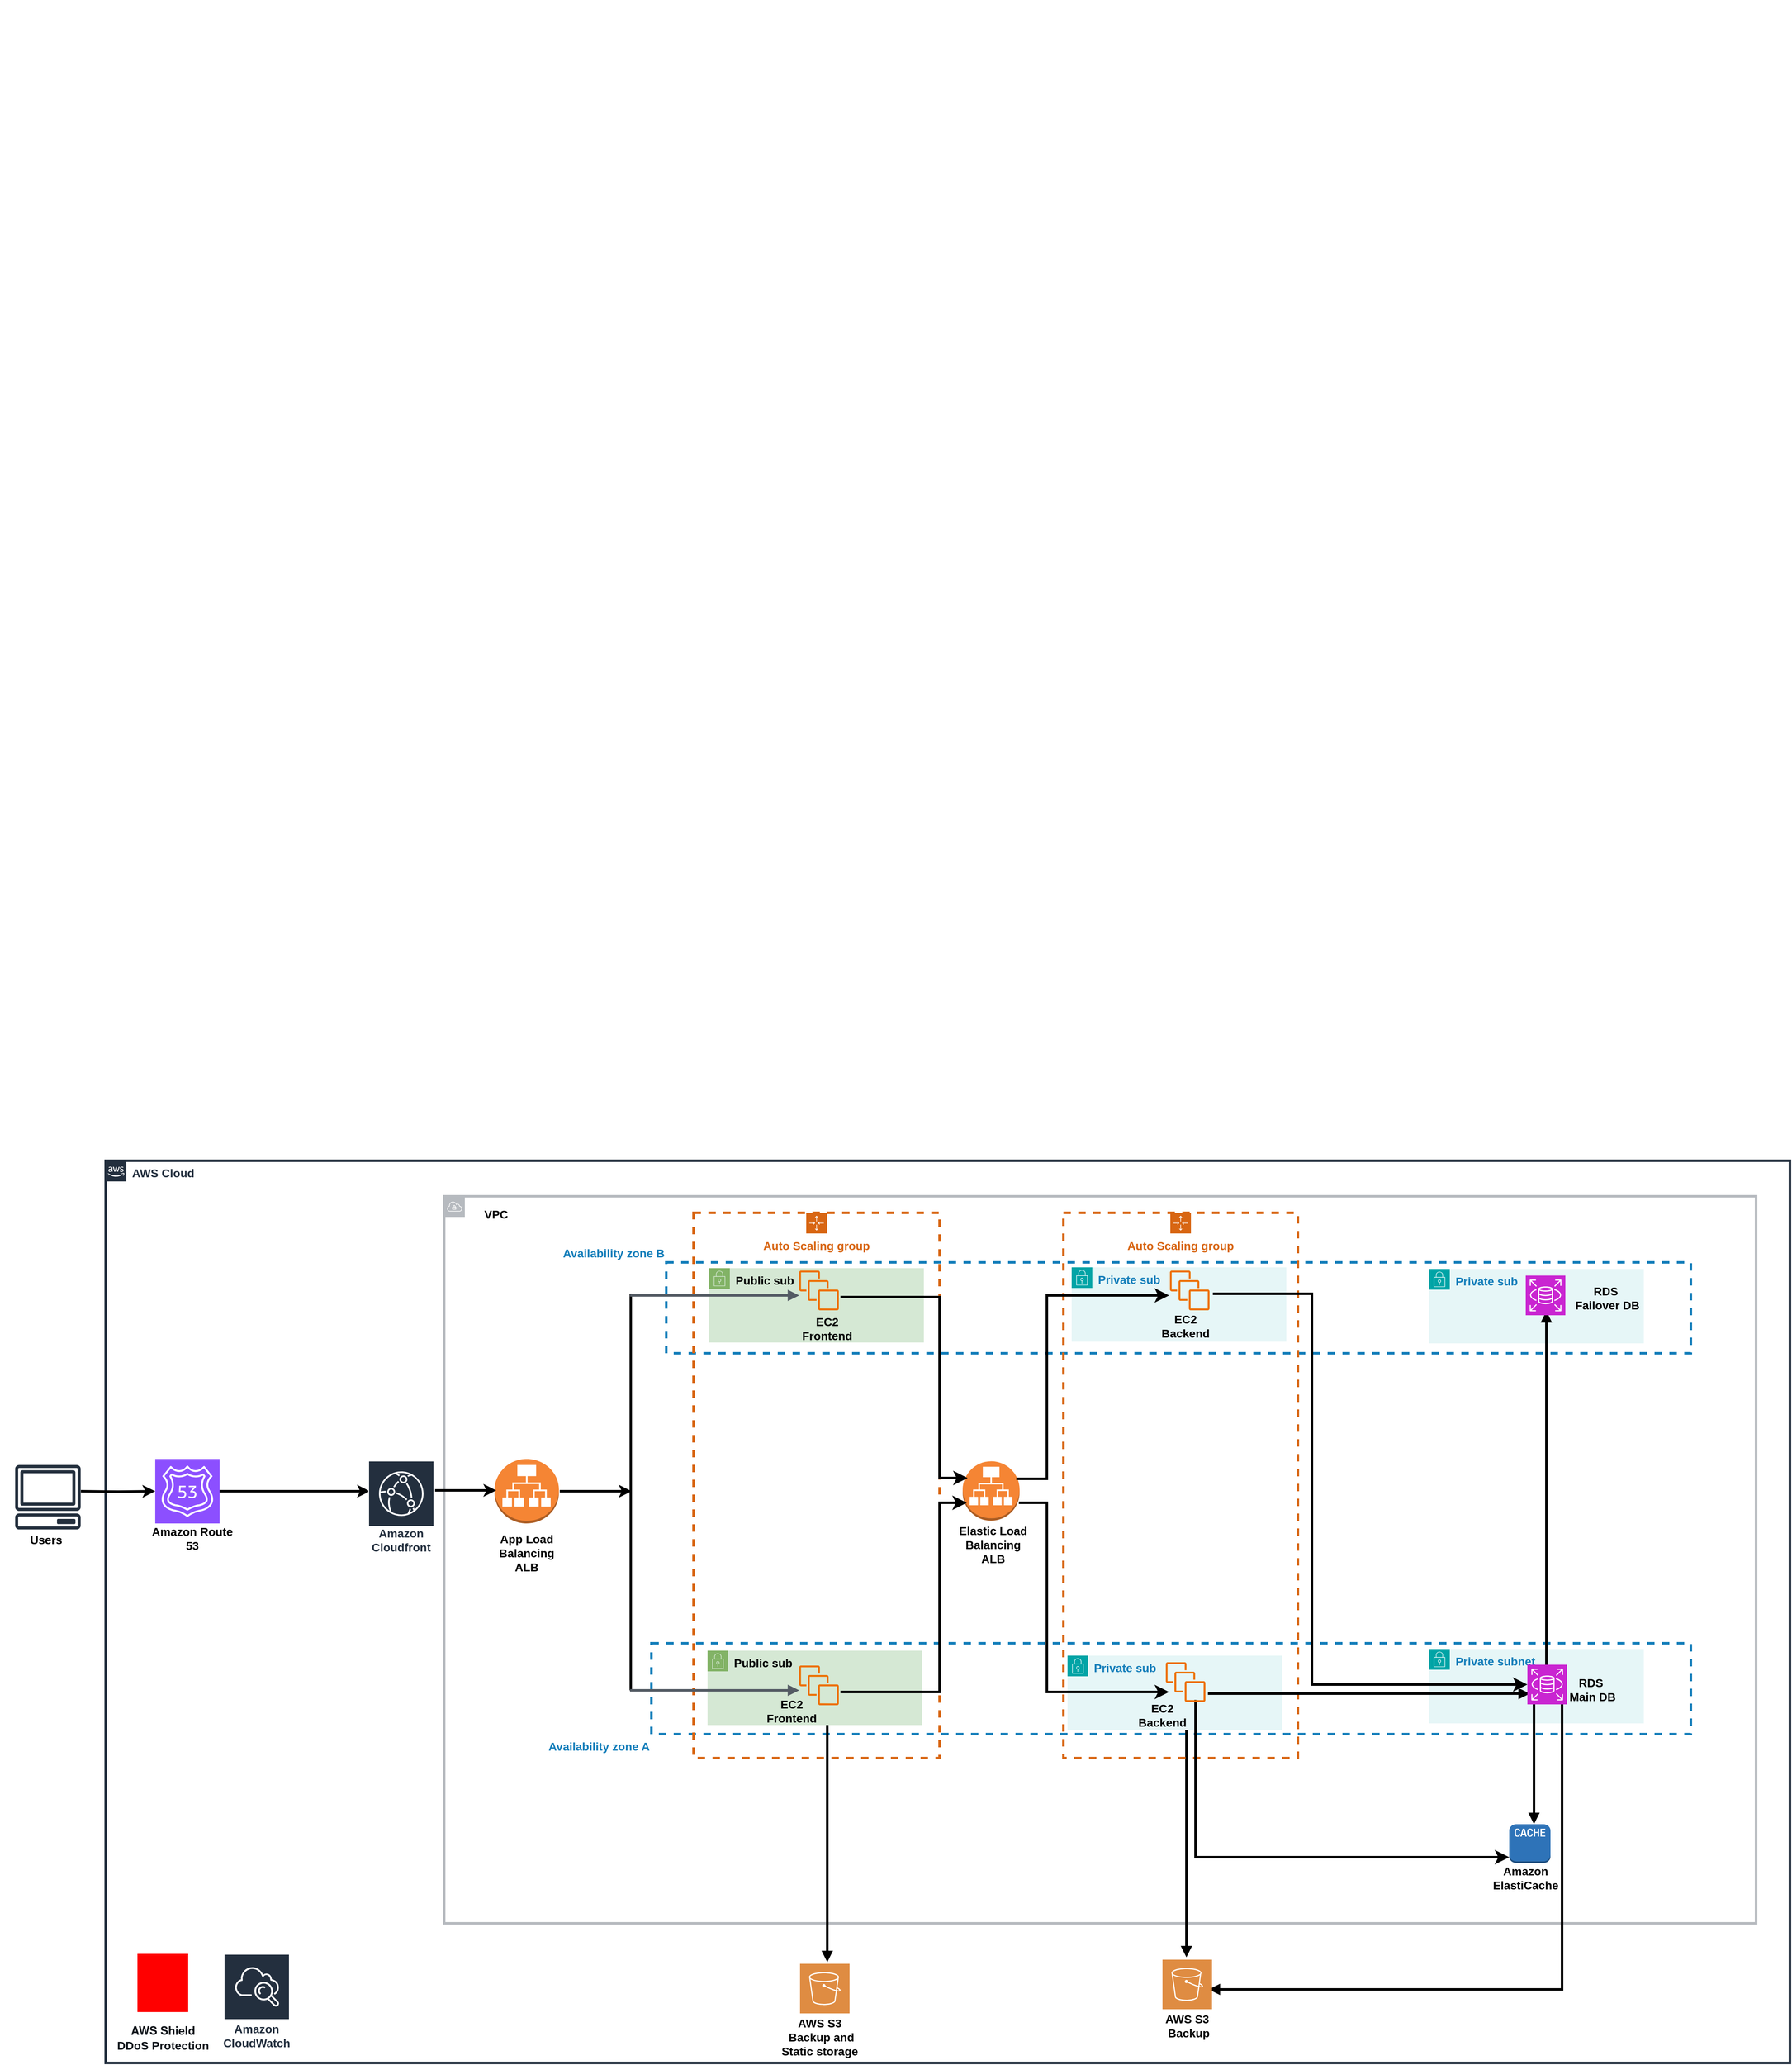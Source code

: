 <mxfile scale="1" border="0" version="26.1.1">
  <diagram id="Ht1M8jgEwFfnCIfOTk4-" name="Page-1">
    <mxGraphModel dx="3453" dy="11015" grid="1" gridSize="10" guides="1" tooltips="1" connect="1" arrows="1" fold="1" page="1" pageScale="1" pageWidth="827" pageHeight="1169" math="0" shadow="0">
      <root>
        <mxCell id="0" />
        <mxCell id="1" parent="0" />
        <mxCell id="4irvc4jYHN3HbSZMmXNK-88" value="&lt;span&gt;Private subnet&lt;/span&gt;" style="points=[[0,0],[0.25,0],[0.5,0],[0.75,0],[1,0],[1,0.25],[1,0.5],[1,0.75],[1,1],[0.75,1],[0.5,1],[0.25,1],[0,1],[0,0.75],[0,0.5],[0,0.25]];outlineConnect=0;gradientColor=none;html=1;whiteSpace=wrap;fontSize=14;fontStyle=1;container=1;pointerEvents=0;collapsible=0;recursiveResize=0;shape=mxgraph.aws4.group;grIcon=mxgraph.aws4.group_security_group;grStroke=0;strokeColor=#00A4A6;fillColor=#E6F6F7;verticalAlign=top;align=left;spacingLeft=30;fontColor=#147EBA;dashed=0;" parent="1" vertex="1">
          <mxGeometry x="1873" y="-6369" width="260" height="90" as="geometry" />
        </mxCell>
        <mxCell id="SJvPJ_kMrdc4SI9LKanf-9" value="&lt;br&gt;&lt;div&gt;&lt;br&gt;&lt;/div&gt;&lt;div&gt;&lt;br&gt;&lt;/div&gt;&lt;div&gt;&lt;br&gt;&lt;/div&gt;&lt;div&gt;&lt;br&gt;&lt;/div&gt;&lt;div&gt;&lt;br&gt;&lt;/div&gt;&lt;div&gt;&lt;br&gt;&lt;/div&gt;&lt;div&gt;&lt;br&gt;&lt;/div&gt;&lt;div&gt;&lt;br&gt;&lt;/div&gt;&lt;div&gt;&lt;br&gt;&lt;/div&gt;&lt;div&gt;&lt;br&gt;&lt;/div&gt;&lt;div&gt;&lt;br&gt;&lt;/div&gt;&lt;div&gt;&lt;br&gt;&lt;/div&gt;&lt;div&gt;&lt;br&gt;&lt;/div&gt;&lt;div&gt;&lt;br&gt;&lt;/div&gt;&lt;div&gt;&lt;br&gt;&lt;/div&gt;&lt;div&gt;&lt;br&gt;&lt;/div&gt;&lt;div&gt;&lt;br&gt;&lt;/div&gt;&lt;div&gt;&lt;br&gt;&lt;/div&gt;&lt;div&gt;&lt;br&gt;&lt;/div&gt;&lt;div&gt;&lt;br&gt;&lt;/div&gt;&lt;div&gt;&lt;br&gt;&lt;/div&gt;&lt;div&gt;&lt;br&gt;&lt;/div&gt;&lt;div&gt;&lt;br&gt;&lt;/div&gt;&lt;div&gt;&lt;br&gt;&lt;/div&gt;&lt;div&gt;&lt;br&gt;&lt;/div&gt;&lt;div&gt;&lt;br&gt;&lt;/div&gt;&lt;div&gt;&lt;br&gt;&lt;/div&gt;&lt;div&gt;&lt;br&gt;&lt;/div&gt;&lt;div&gt;&lt;br&gt;&lt;/div&gt;&lt;div&gt;&lt;br&gt;&lt;/div&gt;&lt;div&gt;&lt;br&gt;&lt;/div&gt;&lt;div&gt;&lt;br&gt;&lt;/div&gt;&lt;div&gt;&lt;br&gt;&lt;/div&gt;&lt;div&gt;&lt;br&gt;&lt;/div&gt;&lt;div&gt;&lt;br&gt;&lt;/div&gt;&lt;div&gt;&lt;br&gt;&lt;/div&gt;&lt;div&gt;&lt;br&gt;&lt;/div&gt;&lt;div&gt;&lt;br&gt;&lt;/div&gt;&lt;div&gt;&lt;br&gt;&lt;/div&gt;&lt;div&gt;&lt;br&gt;&lt;/div&gt;&lt;div&gt;&lt;br&gt;&lt;/div&gt;&lt;div&gt;&lt;br&gt;&lt;/div&gt;&lt;div&gt;&lt;br&gt;&lt;/div&gt;&lt;div&gt;&lt;br&gt;&lt;/div&gt;&lt;div&gt;&lt;br&gt;&lt;/div&gt;&lt;div&gt;&lt;br&gt;&lt;/div&gt;&lt;div&gt;&lt;br&gt;&lt;/div&gt;&lt;div&gt;&lt;br&gt;&lt;/div&gt;&lt;div&gt;&lt;br&gt;&lt;/div&gt;&lt;div&gt;&lt;br&gt;&lt;/div&gt;&lt;div&gt;&lt;br&gt;&lt;/div&gt;&lt;div&gt;&lt;br&gt;&lt;/div&gt;&lt;div&gt;&lt;br&gt;&lt;/div&gt;&lt;div&gt;&lt;br&gt;&lt;/div&gt;&lt;div&gt;&lt;br&gt;&lt;/div&gt;&lt;div&gt;&lt;br&gt;&lt;/div&gt;&lt;div&gt;&lt;br&gt;&lt;/div&gt;&lt;div&gt;&lt;br&gt;&lt;/div&gt;&lt;div&gt;&lt;br&gt;&lt;/div&gt;&lt;div&gt;&lt;br&gt;&lt;/div&gt;&lt;div&gt;&lt;br&gt;&lt;/div&gt;&lt;div&gt;&lt;br&gt;&lt;/div&gt;&lt;div&gt;&lt;br&gt;&lt;/div&gt;&lt;div&gt;&lt;br&gt;&lt;/div&gt;&lt;div&gt;&lt;br&gt;&lt;/div&gt;&lt;div&gt;&lt;br&gt;&lt;/div&gt;&lt;div&gt;&lt;br&gt;&lt;/div&gt;&lt;div&gt;&lt;br&gt;&lt;/div&gt;&lt;div&gt;&lt;br&gt;&lt;/div&gt;&lt;div&gt;&lt;br&gt;&lt;/div&gt;&lt;div&gt;&lt;br&gt;&lt;/div&gt;&lt;div&gt;&lt;br&gt;&lt;/div&gt;&lt;div&gt;&lt;br&gt;&lt;/div&gt;&lt;div&gt;&lt;br&gt;&lt;/div&gt;&lt;div&gt;&lt;br&gt;&lt;/div&gt;&lt;div&gt;&lt;br&gt;&lt;/div&gt;&lt;div&gt;&lt;br&gt;&lt;/div&gt;&lt;div&gt;&lt;br&gt;&lt;/div&gt;&lt;div&gt;&lt;br&gt;&lt;br&gt;&lt;br&gt;&lt;br&gt;&lt;br&gt;&lt;/div&gt;&lt;div&gt;&lt;br&gt;&lt;/div&gt;&lt;div&gt;&lt;br&gt;&lt;/div&gt;" style="sketch=0;outlineConnect=0;gradientColor=none;html=1;whiteSpace=wrap;fontSize=14;fontStyle=1;shape=mxgraph.aws4.group;grIcon=mxgraph.aws4.group_vpc;strokeColor=#B6BABF;fillColor=none;verticalAlign=bottom;align=right;spacingLeft=30;fontColor=#000000;dashed=0;strokeWidth=3;labelPosition=left;verticalLabelPosition=top;" parent="1" vertex="1">
          <mxGeometry x="680" y="-6917" width="1589" height="880" as="geometry" />
        </mxCell>
        <mxCell id="SJvPJ_kMrdc4SI9LKanf-39" value="&lt;span&gt;Availability zone&amp;nbsp;B&lt;/span&gt;" style="fillColor=none;strokeColor=#147EBA;dashed=1;verticalAlign=bottom;fontStyle=1;fontColor=#147EBA;whiteSpace=wrap;html=1;labelPosition=left;verticalLabelPosition=top;align=right;strokeWidth=3;fontSize=14;" parent="1" vertex="1">
          <mxGeometry x="949" y="-6837" width="1241" height="110" as="geometry" />
        </mxCell>
        <mxCell id="SJvPJ_kMrdc4SI9LKanf-41" value="&lt;span&gt;Availability zone A&lt;/span&gt;" style="fillColor=none;strokeColor=#147EBA;dashed=1;verticalAlign=top;fontStyle=1;fontColor=#147EBA;whiteSpace=wrap;html=1;labelPosition=left;verticalLabelPosition=bottom;align=right;strokeWidth=3;fontSize=14;" parent="1" vertex="1">
          <mxGeometry x="931" y="-6376" width="1259" height="110" as="geometry" />
        </mxCell>
        <mxCell id="jZVaUwOg5UY3L9NAnvdq-71" value="AWS Cloud" style="points=[[0,0],[0.25,0],[0.5,0],[0.75,0],[1,0],[1,0.25],[1,0.5],[1,0.75],[1,1],[0.75,1],[0.5,1],[0.25,1],[0,1],[0,0.75],[0,0.5],[0,0.25]];outlineConnect=0;gradientColor=none;html=1;whiteSpace=wrap;fontSize=14;fontStyle=1;shape=mxgraph.aws4.group;grIcon=mxgraph.aws4.group_aws_cloud_alt;strokeColor=#232F3E;fillColor=none;verticalAlign=top;align=left;spacingLeft=30;fontColor=#232F3E;dashed=0;labelBackgroundColor=none;container=1;pointerEvents=0;collapsible=0;recursiveResize=0;strokeWidth=3;" parent="1" vertex="1">
          <mxGeometry x="270" y="-6960" width="2040" height="1092" as="geometry" />
        </mxCell>
        <mxCell id="SJvPJ_kMrdc4SI9LKanf-29" value="" style="edgeStyle=orthogonalEdgeStyle;rounded=0;orthogonalLoop=1;jettySize=auto;html=1;strokeWidth=3;fontStyle=1;fontSize=14;" parent="jZVaUwOg5UY3L9NAnvdq-71" edge="1">
          <mxGeometry relative="1" as="geometry">
            <mxPoint x="320" y="400" as="targetPoint" />
            <mxPoint x="100" y="400" as="sourcePoint" />
          </mxGeometry>
        </mxCell>
        <mxCell id="SJvPJ_kMrdc4SI9LKanf-7" value="" style="sketch=0;points=[[0,0,0],[0.25,0,0],[0.5,0,0],[0.75,0,0],[1,0,0],[0,1,0],[0.25,1,0],[0.5,1,0],[0.75,1,0],[1,1,0],[0,0.25,0],[0,0.5,0],[0,0.75,0],[1,0.25,0],[1,0.5,0],[1,0.75,0]];outlineConnect=0;fontColor=#232F3E;fillColor=#8C4FFF;strokeColor=#ffffff;dashed=0;verticalLabelPosition=bottom;verticalAlign=top;align=center;html=1;fontSize=14;fontStyle=1;aspect=fixed;shape=mxgraph.aws4.resourceIcon;resIcon=mxgraph.aws4.route_53;strokeWidth=3;" parent="jZVaUwOg5UY3L9NAnvdq-71" vertex="1">
          <mxGeometry x="60" y="361" width="78" height="78" as="geometry" />
        </mxCell>
        <mxCell id="SJvPJ_kMrdc4SI9LKanf-24" value="" style="outlineConnect=0;dashed=0;verticalLabelPosition=bottom;verticalAlign=top;align=center;html=1;shape=mxgraph.aws3.application_load_balancer;fillColor=#F58534;gradientColor=none;fontStyle=1;strokeWidth=3;fontSize=14;" parent="jZVaUwOg5UY3L9NAnvdq-71" vertex="1">
          <mxGeometry x="471" y="361" width="78" height="78" as="geometry" />
        </mxCell>
        <mxCell id="4irvc4jYHN3HbSZMmXNK-45" value="&lt;span&gt;V&lt;span style=&quot;background-color: transparent; color: light-dark(rgb(0, 0, 0), rgb(255, 255, 255));&quot;&gt;PC&lt;/span&gt;&lt;/span&gt;" style="text;html=1;align=center;verticalAlign=middle;whiteSpace=wrap;rounded=0;fontStyle=1;strokeWidth=3;fontSize=14;" parent="jZVaUwOg5UY3L9NAnvdq-71" vertex="1">
          <mxGeometry x="443" y="50" width="60" height="30" as="geometry" />
        </mxCell>
        <mxCell id="4irvc4jYHN3HbSZMmXNK-49" value="" style="outlineConnect=0;dashed=0;verticalLabelPosition=bottom;verticalAlign=top;align=center;html=1;shape=mxgraph.aws3.cache_node;fillColor=#2E73B8;gradientColor=none;fontStyle=1;strokeWidth=3;fontSize=14;" parent="jZVaUwOg5UY3L9NAnvdq-71" vertex="1">
          <mxGeometry x="1700" y="803" width="50" height="47" as="geometry" />
        </mxCell>
        <mxCell id="4irvc4jYHN3HbSZMmXNK-53" value="&lt;span&gt;Amazon ElastiCache&lt;/span&gt;" style="text;html=1;align=center;verticalAlign=middle;whiteSpace=wrap;rounded=0;fontStyle=1;strokeWidth=3;fontSize=14;" parent="jZVaUwOg5UY3L9NAnvdq-71" vertex="1">
          <mxGeometry x="1690" y="853" width="60" height="30" as="geometry" />
        </mxCell>
        <mxCell id="4irvc4jYHN3HbSZMmXNK-51" value="" style="edgeStyle=orthogonalEdgeStyle;html=1;endArrow=none;elbow=vertical;startArrow=block;startFill=1;strokeColor=#000000;rounded=0;strokeWidth=3;fontStyle=1;fontSize=14;" parent="jZVaUwOg5UY3L9NAnvdq-71" edge="1">
          <mxGeometry width="100" relative="1" as="geometry">
            <mxPoint x="1730" y="803" as="sourcePoint" />
            <mxPoint x="1730" y="643" as="targetPoint" />
          </mxGeometry>
        </mxCell>
        <mxCell id="4irvc4jYHN3HbSZMmXNK-54" value="" style="edgeStyle=orthogonalEdgeStyle;html=1;endArrow=none;elbow=vertical;startArrow=block;startFill=1;strokeColor=#000000;rounded=0;strokeWidth=3;fontStyle=1;fontSize=14;" parent="jZVaUwOg5UY3L9NAnvdq-71" edge="1">
          <mxGeometry width="100" relative="1" as="geometry">
            <mxPoint x="1336" y="1003" as="sourcePoint" />
            <mxPoint x="1764" y="643" as="targetPoint" />
            <Array as="points">
              <mxPoint x="1400" y="1003" />
              <mxPoint x="1764" y="1003" />
            </Array>
          </mxGeometry>
        </mxCell>
        <mxCell id="4irvc4jYHN3HbSZMmXNK-57" value="&lt;span&gt;Amazon Route 53&lt;/span&gt;" style="text;html=1;align=center;verticalAlign=middle;whiteSpace=wrap;rounded=0;fontStyle=1;strokeWidth=3;fontSize=14;" parent="jZVaUwOg5UY3L9NAnvdq-71" vertex="1">
          <mxGeometry x="48.5" y="442" width="111.5" height="30" as="geometry" />
        </mxCell>
        <mxCell id="4irvc4jYHN3HbSZMmXNK-61" value="&lt;span&gt;Elastic Load Balancing&lt;/span&gt;&lt;div&gt;&lt;span&gt;ALB&lt;/span&gt;&lt;/div&gt;" style="text;html=1;align=center;verticalAlign=middle;whiteSpace=wrap;rounded=0;fontStyle=1;strokeWidth=3;fontSize=14;" parent="jZVaUwOg5UY3L9NAnvdq-71" vertex="1">
          <mxGeometry x="1030" y="450" width="90" height="30" as="geometry" />
        </mxCell>
        <mxCell id="SJvPJ_kMrdc4SI9LKanf-14" value="&lt;span&gt;App Load Balancing&lt;/span&gt;&lt;div&gt;&lt;span&gt;ALB&lt;/span&gt;&lt;/div&gt;" style="text;html=1;align=center;verticalAlign=middle;whiteSpace=wrap;rounded=0;fontStyle=1;strokeWidth=3;fontSize=14;" parent="jZVaUwOg5UY3L9NAnvdq-71" vertex="1">
          <mxGeometry x="465" y="460" width="90" height="30" as="geometry" />
        </mxCell>
        <mxCell id="4irvc4jYHN3HbSZMmXNK-69" value="" style="edgeStyle=orthogonalEdgeStyle;rounded=0;orthogonalLoop=1;jettySize=auto;html=1;strokeWidth=3;fontStyle=1;fontSize=14;" parent="jZVaUwOg5UY3L9NAnvdq-71" edge="1">
          <mxGeometry relative="1" as="geometry">
            <mxPoint x="399" y="399" as="sourcePoint" />
            <mxPoint x="473" y="399" as="targetPoint" />
          </mxGeometry>
        </mxCell>
        <mxCell id="4irvc4jYHN3HbSZMmXNK-71" value="" style="points=[];aspect=fixed;html=1;align=center;shadow=0;dashed=0;fillColor=#FF0000;strokeColor=none;shape=mxgraph.alibaba_cloud.ddos_protection;fontStyle=1;strokeWidth=3;fontSize=14;" parent="jZVaUwOg5UY3L9NAnvdq-71" vertex="1">
          <mxGeometry x="38.45" y="960" width="61.5" height="70.41" as="geometry" />
        </mxCell>
        <mxCell id="4irvc4jYHN3HbSZMmXNK-72" value="&lt;span style=&quot;color: rgb(15, 20, 26); font-family: &amp;quot;Amazon Ember&amp;quot;, &amp;quot;Helvetica Neue&amp;quot;, Roboto, Arial, sans-serif; text-align: start; background-color: rgb(255, 255, 255);&quot;&gt;&lt;font&gt;&lt;span&gt;AWS Shield&lt;/span&gt;&lt;/font&gt;&lt;/span&gt;&lt;div&gt;&lt;font&gt;&lt;span&gt;&lt;span style=&quot;color: rgb(15, 20, 26); font-family: &amp;quot;Amazon Ember&amp;quot;, &amp;quot;Helvetica Neue&amp;quot;, Roboto, Arial, sans-serif; text-align: start; background-color: rgb(255, 255, 255);&quot;&gt;&lt;font&gt;&lt;span style=&quot;font-family: &amp;quot;Amazon Ember&amp;quot;, Helvetica, Arial, sans-serif;&quot;&gt;DDoS&amp;nbsp;&lt;/span&gt;&lt;/font&gt;&lt;/span&gt;&lt;span style=&quot;background-color: rgb(255, 255, 255); color: rgb(15, 20, 26); font-family: &amp;quot;Amazon Ember&amp;quot;, Helvetica, Arial, sans-serif; text-align: start;&quot;&gt;Protection&lt;/span&gt;&lt;/span&gt;&lt;/font&gt;&lt;/div&gt;" style="text;html=1;align=center;verticalAlign=middle;whiteSpace=wrap;rounded=0;fontStyle=1;strokeWidth=3;fontSize=14;" parent="jZVaUwOg5UY3L9NAnvdq-71" vertex="1">
          <mxGeometry x="29.55" y="1046" width="79.3" height="30" as="geometry" />
        </mxCell>
        <mxCell id="4irvc4jYHN3HbSZMmXNK-70" value="" style="edgeStyle=orthogonalEdgeStyle;rounded=0;orthogonalLoop=1;jettySize=auto;html=1;strokeWidth=3;fontStyle=1;fontSize=14;" parent="jZVaUwOg5UY3L9NAnvdq-71" edge="1">
          <mxGeometry relative="1" as="geometry">
            <mxPoint x="550" y="400" as="sourcePoint" />
            <mxPoint x="637" y="400" as="targetPoint" />
          </mxGeometry>
        </mxCell>
        <mxCell id="4irvc4jYHN3HbSZMmXNK-76" value="" style="group;fontStyle=1;strokeWidth=3;fontSize=14;" parent="jZVaUwOg5UY3L9NAnvdq-71" vertex="1" connectable="0">
          <mxGeometry x="760" y="980" width="260" height="111" as="geometry" />
        </mxCell>
        <mxCell id="4irvc4jYHN3HbSZMmXNK-46" value="" style="sketch=0;pointerEvents=1;shadow=0;dashed=0;html=1;strokeColor=none;fillColor=#DF8C42;labelPosition=center;verticalLabelPosition=bottom;verticalAlign=top;align=center;outlineConnect=0;shape=mxgraph.veeam2.aws_s3;fontStyle=1;strokeWidth=3;fontSize=14;" parent="4irvc4jYHN3HbSZMmXNK-76" vertex="1">
          <mxGeometry x="81" y="-8" width="60" height="60" as="geometry" />
        </mxCell>
        <mxCell id="4irvc4jYHN3HbSZMmXNK-47" value="&lt;span&gt;AWS S3&lt;/span&gt;&lt;div&gt;&lt;span&gt;&amp;nbsp;Backup&amp;nbsp;&lt;/span&gt;&lt;span style=&quot;background-color: transparent; color: light-dark(rgb(0, 0, 0), rgb(255, 255, 255));&quot;&gt;and&lt;/span&gt;&lt;/div&gt;&lt;div&gt;&lt;span&gt;Static storage&lt;/span&gt;&lt;/div&gt;" style="text;html=1;align=center;verticalAlign=middle;whiteSpace=wrap;rounded=0;fontStyle=1;strokeWidth=3;fontSize=14;" parent="4irvc4jYHN3HbSZMmXNK-76" vertex="1">
          <mxGeometry x="-50" y="50" width="310" height="62" as="geometry" />
        </mxCell>
        <mxCell id="4irvc4jYHN3HbSZMmXNK-50" value="" style="edgeStyle=orthogonalEdgeStyle;html=1;endArrow=none;elbow=vertical;startArrow=block;startFill=1;strokeColor=#000000;rounded=0;strokeWidth=3;fontStyle=1;fontSize=14;" parent="jZVaUwOg5UY3L9NAnvdq-71" edge="1">
          <mxGeometry width="100" relative="1" as="geometry">
            <mxPoint x="1309" y="964.171" as="sourcePoint" />
            <mxPoint x="1309" y="651.967" as="targetPoint" />
          </mxGeometry>
        </mxCell>
        <mxCell id="4irvc4jYHN3HbSZMmXNK-87" value="&lt;span&gt;Private sub&lt;/span&gt;" style="points=[[0,0],[0.25,0],[0.5,0],[0.75,0],[1,0],[1,0.25],[1,0.5],[1,0.75],[1,1],[0.75,1],[0.5,1],[0.25,1],[0,1],[0,0.75],[0,0.5],[0,0.25]];outlineConnect=0;gradientColor=none;html=1;whiteSpace=wrap;fontSize=14;fontStyle=1;container=1;pointerEvents=0;collapsible=0;recursiveResize=0;shape=mxgraph.aws4.group;grIcon=mxgraph.aws4.group_security_group;grStroke=0;strokeColor=#00A4A6;fillColor=#E6F6F7;verticalAlign=top;align=left;spacingLeft=30;fontColor=#147EBA;dashed=0;" parent="jZVaUwOg5UY3L9NAnvdq-71" vertex="1">
          <mxGeometry x="1603" y="131" width="260" height="90" as="geometry" />
        </mxCell>
        <mxCell id="4irvc4jYHN3HbSZMmXNK-44" value="" style="edgeStyle=orthogonalEdgeStyle;html=1;endArrow=none;elbow=vertical;startArrow=block;startFill=1;strokeColor=#000000;rounded=0;strokeWidth=3;fontStyle=1;targetPerimeterSpacing=0;fontSize=14;" parent="jZVaUwOg5UY3L9NAnvdq-71" edge="1">
          <mxGeometry width="100" relative="1" as="geometry">
            <mxPoint x="1745" y="182" as="sourcePoint" />
            <mxPoint x="1745" y="610" as="targetPoint" />
          </mxGeometry>
        </mxCell>
        <mxCell id="4irvc4jYHN3HbSZMmXNK-38" value="&lt;span&gt;RDS&amp;nbsp;&lt;/span&gt;&lt;div&gt;&lt;span&gt;Main DB&lt;/span&gt;&lt;/div&gt;" style="text;html=1;align=center;verticalAlign=middle;whiteSpace=wrap;rounded=0;fontStyle=1;strokeWidth=3;fontSize=14;" parent="jZVaUwOg5UY3L9NAnvdq-71" vertex="1">
          <mxGeometry x="1771" y="625" width="60" height="30" as="geometry" />
        </mxCell>
        <mxCell id="4irvc4jYHN3HbSZMmXNK-13" value="&lt;span&gt;RDS&amp;nbsp;&lt;/span&gt;&lt;div&gt;&lt;span&gt;Failover DB&lt;/span&gt;&lt;/div&gt;" style="text;html=1;align=center;verticalAlign=middle;whiteSpace=wrap;rounded=0;fontStyle=1;strokeWidth=3;fontSize=14;" parent="jZVaUwOg5UY3L9NAnvdq-71" vertex="1">
          <mxGeometry x="1774" y="151" width="90" height="30" as="geometry" />
        </mxCell>
        <mxCell id="4irvc4jYHN3HbSZMmXNK-80" value="" style="edgeStyle=orthogonalEdgeStyle;html=1;endArrow=none;elbow=vertical;startArrow=block;startFill=1;strokeColor=#000000;rounded=0;strokeWidth=3;fontStyle=1;fontSize=14;" parent="jZVaUwOg5UY3L9NAnvdq-71" edge="1">
          <mxGeometry width="100" relative="1" as="geometry">
            <mxPoint x="874" y="970.077" as="sourcePoint" />
            <mxPoint x="874.014" y="655.904" as="targetPoint" />
          </mxGeometry>
        </mxCell>
        <mxCell id="XEu-bYECJoRecKrQS_ZT-3" value="&lt;font style=&quot;font-size: 14px;&quot;&gt;Amazon CloudWatch&lt;/font&gt;" style="sketch=0;outlineConnect=0;fontColor=#232F3E;gradientColor=none;strokeColor=#ffffff;fillColor=#232F3E;dashed=0;verticalLabelPosition=middle;verticalAlign=bottom;align=center;html=1;whiteSpace=wrap;fontSize=10;fontStyle=1;spacing=3;shape=mxgraph.aws4.productIcon;prIcon=mxgraph.aws4.cloudwatch;" parent="jZVaUwOg5UY3L9NAnvdq-71" vertex="1">
          <mxGeometry x="143" y="960" width="80" height="120" as="geometry" />
        </mxCell>
        <mxCell id="SJvPJ_kMrdc4SI9LKanf-8" value="" style="edgeStyle=orthogonalEdgeStyle;rounded=0;orthogonalLoop=1;jettySize=auto;html=1;strokeWidth=3;fontStyle=1;fontSize=14;" parent="1" target="SJvPJ_kMrdc4SI9LKanf-7" edge="1">
          <mxGeometry relative="1" as="geometry">
            <mxPoint x="240" y="-6560" as="sourcePoint" />
          </mxGeometry>
        </mxCell>
        <mxCell id="SJvPJ_kMrdc4SI9LKanf-31" value="" style="endArrow=none;html=1;rounded=0;entryX=0.24;entryY=0.236;entryDx=0;entryDy=0;entryPerimeter=0;strokeWidth=3;fontStyle=1;fontSize=14;" parent="1" edge="1">
          <mxGeometry width="50" height="50" relative="1" as="geometry">
            <mxPoint x="906" y="-6319" as="sourcePoint" />
            <mxPoint x="906" y="-6799.08" as="targetPoint" />
          </mxGeometry>
        </mxCell>
        <mxCell id="SJvPJ_kMrdc4SI9LKanf-38" value="&lt;span&gt;Auto Scaling group&lt;/span&gt;" style="points=[[0,0],[0.25,0],[0.5,0],[0.75,0],[1,0],[1,0.25],[1,0.5],[1,0.75],[1,1],[0.75,1],[0.5,1],[0.25,1],[0,1],[0,0.75],[0,0.5],[0,0.25]];outlineConnect=0;gradientColor=none;html=1;whiteSpace=wrap;fontSize=14;fontStyle=1;container=1;pointerEvents=0;collapsible=0;recursiveResize=0;shape=mxgraph.aws4.groupCenter;grIcon=mxgraph.aws4.group_auto_scaling_group;grStroke=1;strokeColor=#D86613;fillColor=none;verticalAlign=top;align=center;fontColor=#D86613;dashed=1;spacingTop=25;strokeWidth=3;" parent="1" vertex="1">
          <mxGeometry x="982" y="-6897" width="298" height="660" as="geometry" />
        </mxCell>
        <mxCell id="4irvc4jYHN3HbSZMmXNK-82" value="&lt;span&gt;Public sub&lt;/span&gt;" style="points=[[0,0],[0.25,0],[0.5,0],[0.75,0],[1,0],[1,0.25],[1,0.5],[1,0.75],[1,1],[0.75,1],[0.5,1],[0.25,1],[0,1],[0,0.75],[0,0.5],[0,0.25]];outlineConnect=0;html=1;whiteSpace=wrap;fontSize=14;fontStyle=1;container=1;pointerEvents=0;collapsible=0;recursiveResize=0;shape=mxgraph.aws4.group;grIcon=mxgraph.aws4.group_security_group;grStroke=0;strokeColor=#82b366;fillColor=#d5e8d4;verticalAlign=top;align=left;spacingLeft=30;dashed=0;" parent="SJvPJ_kMrdc4SI9LKanf-38" vertex="1">
          <mxGeometry x="17" y="530" width="260" height="90" as="geometry" />
        </mxCell>
        <mxCell id="4irvc4jYHN3HbSZMmXNK-83" value="&lt;span&gt;Public sub&lt;/span&gt;" style="points=[[0,0],[0.25,0],[0.5,0],[0.75,0],[1,0],[1,0.25],[1,0.5],[1,0.75],[1,1],[0.75,1],[0.5,1],[0.25,1],[0,1],[0,0.75],[0,0.5],[0,0.25]];outlineConnect=0;html=1;whiteSpace=wrap;fontSize=14;fontStyle=1;container=1;pointerEvents=0;collapsible=0;recursiveResize=0;shape=mxgraph.aws4.group;grIcon=mxgraph.aws4.group_security_group;grStroke=0;strokeColor=#82b366;fillColor=#d5e8d4;verticalAlign=top;align=left;spacingLeft=30;dashed=0;" parent="SJvPJ_kMrdc4SI9LKanf-38" vertex="1">
          <mxGeometry x="19" y="67" width="260" height="90" as="geometry" />
        </mxCell>
        <mxCell id="4irvc4jYHN3HbSZMmXNK-1" value="&lt;span&gt;EC2&lt;/span&gt;&lt;div&gt;&lt;span&gt;Frontend&lt;/span&gt;&lt;/div&gt;" style="text;html=1;align=center;verticalAlign=middle;whiteSpace=wrap;rounded=0;fontStyle=1;strokeWidth=3;fontSize=14;" parent="SJvPJ_kMrdc4SI9LKanf-38" vertex="1">
          <mxGeometry x="89" y="588" width="60" height="30" as="geometry" />
        </mxCell>
        <mxCell id="4irvc4jYHN3HbSZMmXNK-3" value="&lt;span&gt;Auto Scaling group&lt;/span&gt;" style="points=[[0,0],[0.25,0],[0.5,0],[0.75,0],[1,0],[1,0.25],[1,0.5],[1,0.75],[1,1],[0.75,1],[0.5,1],[0.25,1],[0,1],[0,0.75],[0,0.5],[0,0.25]];outlineConnect=0;gradientColor=none;html=1;whiteSpace=wrap;fontSize=14;fontStyle=1;container=1;pointerEvents=0;collapsible=0;recursiveResize=0;shape=mxgraph.aws4.groupCenter;grIcon=mxgraph.aws4.group_auto_scaling_group;grStroke=1;strokeColor=#D86613;fillColor=none;verticalAlign=top;align=center;fontColor=#D86613;dashed=1;spacingTop=25;strokeWidth=3;" parent="1" vertex="1">
          <mxGeometry x="1430" y="-6897" width="284" height="660" as="geometry" />
        </mxCell>
        <mxCell id="4irvc4jYHN3HbSZMmXNK-85" value="&lt;span&gt;Private sub&lt;/span&gt;" style="points=[[0,0],[0.25,0],[0.5,0],[0.75,0],[1,0],[1,0.25],[1,0.5],[1,0.75],[1,1],[0.75,1],[0.5,1],[0.25,1],[0,1],[0,0.75],[0,0.5],[0,0.25]];outlineConnect=0;gradientColor=none;html=1;whiteSpace=wrap;fontSize=14;fontStyle=1;container=1;pointerEvents=0;collapsible=0;recursiveResize=0;shape=mxgraph.aws4.group;grIcon=mxgraph.aws4.group_security_group;grStroke=0;strokeColor=#00A4A6;fillColor=#E6F6F7;verticalAlign=top;align=left;spacingLeft=30;fontColor=#147EBA;dashed=0;" parent="4irvc4jYHN3HbSZMmXNK-3" vertex="1">
          <mxGeometry x="10" y="66" width="260" height="90" as="geometry" />
        </mxCell>
        <mxCell id="4irvc4jYHN3HbSZMmXNK-10" value="&lt;span&gt;EC2&lt;/span&gt;&lt;div&gt;&lt;span&gt;Backend&lt;/span&gt;&lt;/div&gt;" style="text;html=1;align=center;verticalAlign=middle;whiteSpace=wrap;rounded=0;fontStyle=1;strokeWidth=3;fontSize=14;" parent="4irvc4jYHN3HbSZMmXNK-3" vertex="1">
          <mxGeometry x="118" y="122" width="60" height="30" as="geometry" />
        </mxCell>
        <mxCell id="4irvc4jYHN3HbSZMmXNK-11" value="" style="sketch=0;outlineConnect=0;fontColor=#232F3E;gradientColor=none;fillColor=#ED7100;strokeColor=none;dashed=0;verticalLabelPosition=bottom;verticalAlign=top;align=center;html=1;fontSize=14;fontStyle=1;aspect=fixed;pointerEvents=1;shape=mxgraph.aws4.instances;strokeWidth=3;" parent="4irvc4jYHN3HbSZMmXNK-3" vertex="1">
          <mxGeometry x="129" y="70" width="48" height="48" as="geometry" />
        </mxCell>
        <mxCell id="4irvc4jYHN3HbSZMmXNK-86" value="&lt;span&gt;Private sub&lt;/span&gt;" style="points=[[0,0],[0.25,0],[0.5,0],[0.75,0],[1,0],[1,0.25],[1,0.5],[1,0.75],[1,1],[0.75,1],[0.5,1],[0.25,1],[0,1],[0,0.75],[0,0.5],[0,0.25]];outlineConnect=0;gradientColor=none;html=1;whiteSpace=wrap;fontSize=14;fontStyle=1;container=1;pointerEvents=0;collapsible=0;recursiveResize=0;shape=mxgraph.aws4.group;grIcon=mxgraph.aws4.group_security_group;grStroke=0;strokeColor=#00A4A6;fillColor=#E6F6F7;verticalAlign=top;align=left;spacingLeft=30;fontColor=#147EBA;dashed=0;" parent="4irvc4jYHN3HbSZMmXNK-3" vertex="1">
          <mxGeometry x="5" y="536" width="260" height="90" as="geometry" />
        </mxCell>
        <mxCell id="4irvc4jYHN3HbSZMmXNK-4" value="&lt;span&gt;EC2&lt;/span&gt;&lt;div&gt;&lt;span&gt;Backend&lt;/span&gt;&lt;/div&gt;" style="text;html=1;align=center;verticalAlign=middle;whiteSpace=wrap;rounded=0;fontStyle=1;strokeWidth=3;fontSize=14;" parent="4irvc4jYHN3HbSZMmXNK-3" vertex="1">
          <mxGeometry x="90" y="593" width="60" height="30" as="geometry" />
        </mxCell>
        <mxCell id="4irvc4jYHN3HbSZMmXNK-52" value="" style="edgeStyle=elbowEdgeStyle;elbow=horizontal;endArrow=classic;html=1;curved=0;rounded=0;endSize=8;startSize=8;strokeWidth=3;fontStyle=1;fontSize=14;" parent="4irvc4jYHN3HbSZMmXNK-3" edge="1">
          <mxGeometry width="50" height="50" relative="1" as="geometry">
            <mxPoint x="161" y="591" as="sourcePoint" />
            <mxPoint x="540" y="780" as="targetPoint" />
            <Array as="points">
              <mxPoint x="160" y="712" />
            </Array>
          </mxGeometry>
        </mxCell>
        <mxCell id="4irvc4jYHN3HbSZMmXNK-9" value="" style="sketch=0;outlineConnect=0;fontColor=#232F3E;gradientColor=none;fillColor=#ED7100;strokeColor=none;dashed=0;verticalLabelPosition=bottom;verticalAlign=top;align=center;html=1;fontSize=14;fontStyle=1;aspect=fixed;pointerEvents=1;shape=mxgraph.aws4.instances;strokeWidth=3;" parent="1" vertex="1">
          <mxGeometry x="1554" y="-6353" width="48" height="48" as="geometry" />
        </mxCell>
        <mxCell id="4irvc4jYHN3HbSZMmXNK-22" value="" style="outlineConnect=0;dashed=0;verticalLabelPosition=bottom;verticalAlign=top;align=center;html=1;shape=mxgraph.aws3.application_load_balancer;fillColor=#F58534;gradientColor=none;fontStyle=1;strokeWidth=3;fontSize=14;" parent="1" vertex="1">
          <mxGeometry x="1308" y="-6596.25" width="69" height="72" as="geometry" />
        </mxCell>
        <mxCell id="4irvc4jYHN3HbSZMmXNK-33" value="" style="edgeStyle=elbowEdgeStyle;elbow=horizontal;endArrow=classic;html=1;curved=0;rounded=0;endSize=8;startSize=8;strokeWidth=3;fontStyle=1;fontSize=14;" parent="1" edge="1">
          <mxGeometry width="50" height="50" relative="1" as="geometry">
            <mxPoint x="1160" y="-6317" as="sourcePoint" />
            <mxPoint x="1313" y="-6546" as="targetPoint" />
            <Array as="points">
              <mxPoint x="1280" y="-6427" />
            </Array>
          </mxGeometry>
        </mxCell>
        <mxCell id="4irvc4jYHN3HbSZMmXNK-35" value="" style="edgeStyle=elbowEdgeStyle;elbow=horizontal;endArrow=classic;html=1;curved=0;rounded=0;endSize=8;startSize=8;strokeWidth=3;fontStyle=1;fontSize=14;" parent="1" edge="1">
          <mxGeometry width="50" height="50" relative="1" as="geometry">
            <mxPoint x="1376" y="-6546" as="sourcePoint" />
            <mxPoint x="1558" y="-6317" as="targetPoint" />
            <Array as="points">
              <mxPoint x="1410" y="-6614" />
            </Array>
          </mxGeometry>
        </mxCell>
        <mxCell id="4irvc4jYHN3HbSZMmXNK-14" value="" style="sketch=0;points=[[0,0,0],[0.25,0,0],[0.5,0,0],[0.75,0,0],[1,0,0],[0,1,0],[0.25,1,0],[0.5,1,0],[0.75,1,0],[1,1,0],[0,0.25,0],[0,0.5,0],[0,0.75,0],[1,0.25,0],[1,0.5,0],[1,0.75,0]];outlineConnect=0;fontColor=#232F3E;fillColor=#C925D1;strokeColor=#ffffff;dashed=0;verticalLabelPosition=bottom;verticalAlign=top;align=center;html=1;fontSize=14;fontStyle=1;aspect=fixed;shape=mxgraph.aws4.resourceIcon;resIcon=mxgraph.aws4.rds;strokeWidth=3;" parent="1" vertex="1">
          <mxGeometry x="1990" y="-6821" width="48" height="48" as="geometry" />
        </mxCell>
        <mxCell id="4irvc4jYHN3HbSZMmXNK-60" value="" style="sketch=0;outlineConnect=0;fontColor=#232F3E;gradientColor=none;fillColor=#232F3D;strokeColor=none;dashed=0;verticalLabelPosition=bottom;verticalAlign=top;align=center;html=1;fontSize=14;fontStyle=1;aspect=fixed;pointerEvents=1;shape=mxgraph.aws4.client;strokeWidth=3;" parent="1" vertex="1">
          <mxGeometry x="160" y="-6591.75" width="80.05" height="78" as="geometry" />
        </mxCell>
        <mxCell id="4irvc4jYHN3HbSZMmXNK-75" value="&lt;div&gt;&lt;font&gt;&lt;br&gt;&lt;/font&gt;&lt;/div&gt;&lt;div&gt;&lt;font&gt;&lt;br&gt;&lt;/font&gt;&lt;/div&gt;&lt;div&gt;&lt;font&gt;&lt;br&gt;&lt;/font&gt;&lt;/div&gt;&lt;div&gt;&lt;font&gt;&lt;br&gt;&lt;/font&gt;&lt;/div&gt;&lt;div&gt;&lt;font&gt;&lt;br&gt;&lt;/font&gt;&lt;/div&gt;&lt;div&gt;&lt;font&gt;&lt;br&gt;&lt;/font&gt;&lt;/div&gt;&lt;font&gt;&lt;div&gt;&lt;font&gt;&lt;br&gt;&lt;/font&gt;&lt;/div&gt;&lt;div&gt;&lt;span style=&quot;background-color: transparent; color: light-dark(rgb(35, 47, 62), rgb(189, 199, 212));&quot;&gt;Amazon Cloudfront&lt;/span&gt;&lt;/div&gt;&lt;/font&gt;" style="sketch=0;outlineConnect=0;fontColor=#232F3E;gradientColor=none;strokeColor=#ffffff;fillColor=#232F3E;dashed=0;verticalLabelPosition=middle;verticalAlign=bottom;align=center;html=1;whiteSpace=wrap;fontSize=14;fontStyle=1;spacing=3;shape=mxgraph.aws4.productIcon;prIcon=mxgraph.aws4.cloudfront;strokeWidth=3;" parent="1" vertex="1">
          <mxGeometry x="588" y="-6597" width="80" height="117" as="geometry" />
        </mxCell>
        <mxCell id="4irvc4jYHN3HbSZMmXNK-77" value="" style="group;fontStyle=1;strokeWidth=3;fontSize=14;" parent="1" vertex="1" connectable="0">
          <mxGeometry x="1469" y="-5993" width="222" height="111" as="geometry" />
        </mxCell>
        <mxCell id="4irvc4jYHN3HbSZMmXNK-78" value="" style="sketch=0;pointerEvents=1;shadow=0;dashed=0;html=1;strokeColor=none;fillColor=#DF8C42;labelPosition=center;verticalLabelPosition=bottom;verticalAlign=top;align=center;outlineConnect=0;shape=mxgraph.veeam2.aws_s3;fontStyle=1;strokeWidth=3;fontSize=14;" parent="4irvc4jYHN3HbSZMmXNK-77" vertex="1">
          <mxGeometry x="81" width="60" height="60" as="geometry" />
        </mxCell>
        <mxCell id="4irvc4jYHN3HbSZMmXNK-79" value="&lt;span&gt;AWS S3&lt;/span&gt;&lt;div&gt;&lt;span&gt;&amp;nbsp;Backup&lt;/span&gt;&lt;/div&gt;" style="text;html=1;align=center;verticalAlign=middle;whiteSpace=wrap;rounded=0;fontStyle=1;strokeWidth=3;fontSize=14;" parent="4irvc4jYHN3HbSZMmXNK-77" vertex="1">
          <mxGeometry y="49" width="222" height="62" as="geometry" />
        </mxCell>
        <mxCell id="SJvPJ_kMrdc4SI9LKanf-37" value="" style="sketch=0;outlineConnect=0;fontColor=#232F3E;gradientColor=none;fillColor=#ED7100;strokeColor=none;dashed=0;verticalLabelPosition=bottom;verticalAlign=top;align=center;html=1;fontSize=14;fontStyle=1;aspect=fixed;pointerEvents=1;shape=mxgraph.aws4.instances;strokeWidth=3;" parent="1" vertex="1">
          <mxGeometry x="1110" y="-6349" width="48" height="48" as="geometry" />
        </mxCell>
        <mxCell id="SJvPJ_kMrdc4SI9LKanf-33" value="" style="edgeStyle=orthogonalEdgeStyle;html=1;endArrow=block;elbow=vertical;startArrow=none;endFill=1;strokeColor=#545B64;rounded=0;strokeWidth=3;fontStyle=1;fontSize=14;" parent="1" edge="1">
          <mxGeometry width="100" relative="1" as="geometry">
            <mxPoint x="905" y="-6319" as="sourcePoint" />
            <mxPoint x="1110" y="-6319" as="targetPoint" />
          </mxGeometry>
        </mxCell>
        <mxCell id="SJvPJ_kMrdc4SI9LKanf-32" value="" style="edgeStyle=orthogonalEdgeStyle;html=1;endArrow=block;elbow=vertical;startArrow=none;endFill=1;strokeColor=#545B64;rounded=0;strokeWidth=3;fontStyle=1;fontSize=14;" parent="1" edge="1">
          <mxGeometry width="100" relative="1" as="geometry">
            <mxPoint x="905" y="-6797" as="sourcePoint" />
            <mxPoint x="1110" y="-6797" as="targetPoint" />
          </mxGeometry>
        </mxCell>
        <mxCell id="SJvPJ_kMrdc4SI9LKanf-34" value="" style="sketch=0;outlineConnect=0;fontColor=#232F3E;gradientColor=none;fillColor=#ED7100;strokeColor=none;dashed=0;verticalLabelPosition=bottom;verticalAlign=top;align=center;html=1;fontSize=14;fontStyle=1;aspect=fixed;pointerEvents=1;shape=mxgraph.aws4.instances;strokeWidth=3;" parent="1" vertex="1">
          <mxGeometry x="1110" y="-6827" width="48" height="48" as="geometry" />
        </mxCell>
        <mxCell id="4irvc4jYHN3HbSZMmXNK-30" value="" style="edgeStyle=elbowEdgeStyle;elbow=horizontal;endArrow=classic;html=1;curved=0;rounded=0;endSize=8;startSize=8;strokeWidth=3;fontStyle=1;fontSize=14;" parent="1" edge="1">
          <mxGeometry width="50" height="50" relative="1" as="geometry">
            <mxPoint x="1160" y="-6795" as="sourcePoint" />
            <mxPoint x="1314" y="-6576" as="targetPoint" />
            <Array as="points">
              <mxPoint x="1280" y="-6667" />
            </Array>
          </mxGeometry>
        </mxCell>
        <mxCell id="4irvc4jYHN3HbSZMmXNK-2" value="&lt;span&gt;EC2&lt;/span&gt;&lt;div&gt;&lt;span&gt;Frontend&lt;/span&gt;&lt;/div&gt;" style="text;html=1;align=center;verticalAlign=middle;whiteSpace=wrap;rounded=0;fontStyle=1;strokeWidth=3;fontSize=14;" parent="1" vertex="1">
          <mxGeometry x="1114" y="-6772" width="60" height="30" as="geometry" />
        </mxCell>
        <mxCell id="4irvc4jYHN3HbSZMmXNK-34" value="" style="edgeStyle=elbowEdgeStyle;elbow=horizontal;endArrow=classic;html=1;curved=0;rounded=0;endSize=8;startSize=8;strokeWidth=3;fontStyle=1;fontSize=14;" parent="1" edge="1">
          <mxGeometry width="50" height="50" relative="1" as="geometry">
            <mxPoint x="1373" y="-6575" as="sourcePoint" />
            <mxPoint x="1558" y="-6797" as="targetPoint" />
            <Array as="points">
              <mxPoint x="1410" y="-6637" />
            </Array>
          </mxGeometry>
        </mxCell>
        <mxCell id="4irvc4jYHN3HbSZMmXNK-41" value="" style="edgeStyle=orthogonalEdgeStyle;html=1;endArrow=block;elbow=vertical;startArrow=none;endFill=1;strokeColor=#000000;rounded=0;strokeWidth=3;fontStyle=1;fontSize=14;" parent="1" edge="1">
          <mxGeometry width="100" relative="1" as="geometry">
            <mxPoint x="1605" y="-6315" as="sourcePoint" />
            <mxPoint x="1995" y="-6315" as="targetPoint" />
          </mxGeometry>
        </mxCell>
        <mxCell id="4irvc4jYHN3HbSZMmXNK-39" value="" style="sketch=0;points=[[0,0,0],[0.25,0,0],[0.5,0,0],[0.75,0,0],[1,0,0],[0,1,0],[0.25,1,0],[0.5,1,0],[0.75,1,0],[1,1,0],[0,0.25,0],[0,0.5,0],[0,0.75,0],[1,0.25,0],[1,0.5,0],[1,0.75,0]];outlineConnect=0;fontColor=#232F3E;fillColor=#C925D1;strokeColor=#ffffff;dashed=0;verticalLabelPosition=bottom;verticalAlign=top;align=center;html=1;fontSize=14;fontStyle=1;aspect=fixed;shape=mxgraph.aws4.resourceIcon;resIcon=mxgraph.aws4.rds;strokeWidth=3;" parent="1" vertex="1">
          <mxGeometry x="1992" y="-6350" width="48" height="48" as="geometry" />
        </mxCell>
        <mxCell id="4irvc4jYHN3HbSZMmXNK-90" value="" style="edgeStyle=elbowEdgeStyle;elbow=horizontal;endArrow=classic;html=1;curved=0;rounded=0;endSize=8;startSize=8;strokeWidth=3;fontStyle=1;entryX=0;entryY=0.5;entryDx=0;entryDy=0;entryPerimeter=0;fontSize=14;" parent="1" target="4irvc4jYHN3HbSZMmXNK-39" edge="1">
          <mxGeometry width="50" height="50" relative="1" as="geometry">
            <mxPoint x="1611" y="-6799" as="sourcePoint" />
            <mxPoint x="1992" y="-6339" as="targetPoint" />
            <Array as="points">
              <mxPoint x="1731" y="-6667" />
            </Array>
          </mxGeometry>
        </mxCell>
        <mxCell id="rcBHeHrbFn--l14DDFYM-1" value="&lt;span&gt;Users&lt;/span&gt;" style="text;html=1;align=center;verticalAlign=middle;whiteSpace=wrap;rounded=0;fontStyle=1;strokeWidth=3;fontSize=14;" parent="1" vertex="1">
          <mxGeometry x="142" y="-6516" width="111.5" height="30" as="geometry" />
        </mxCell>
      </root>
    </mxGraphModel>
  </diagram>
</mxfile>
